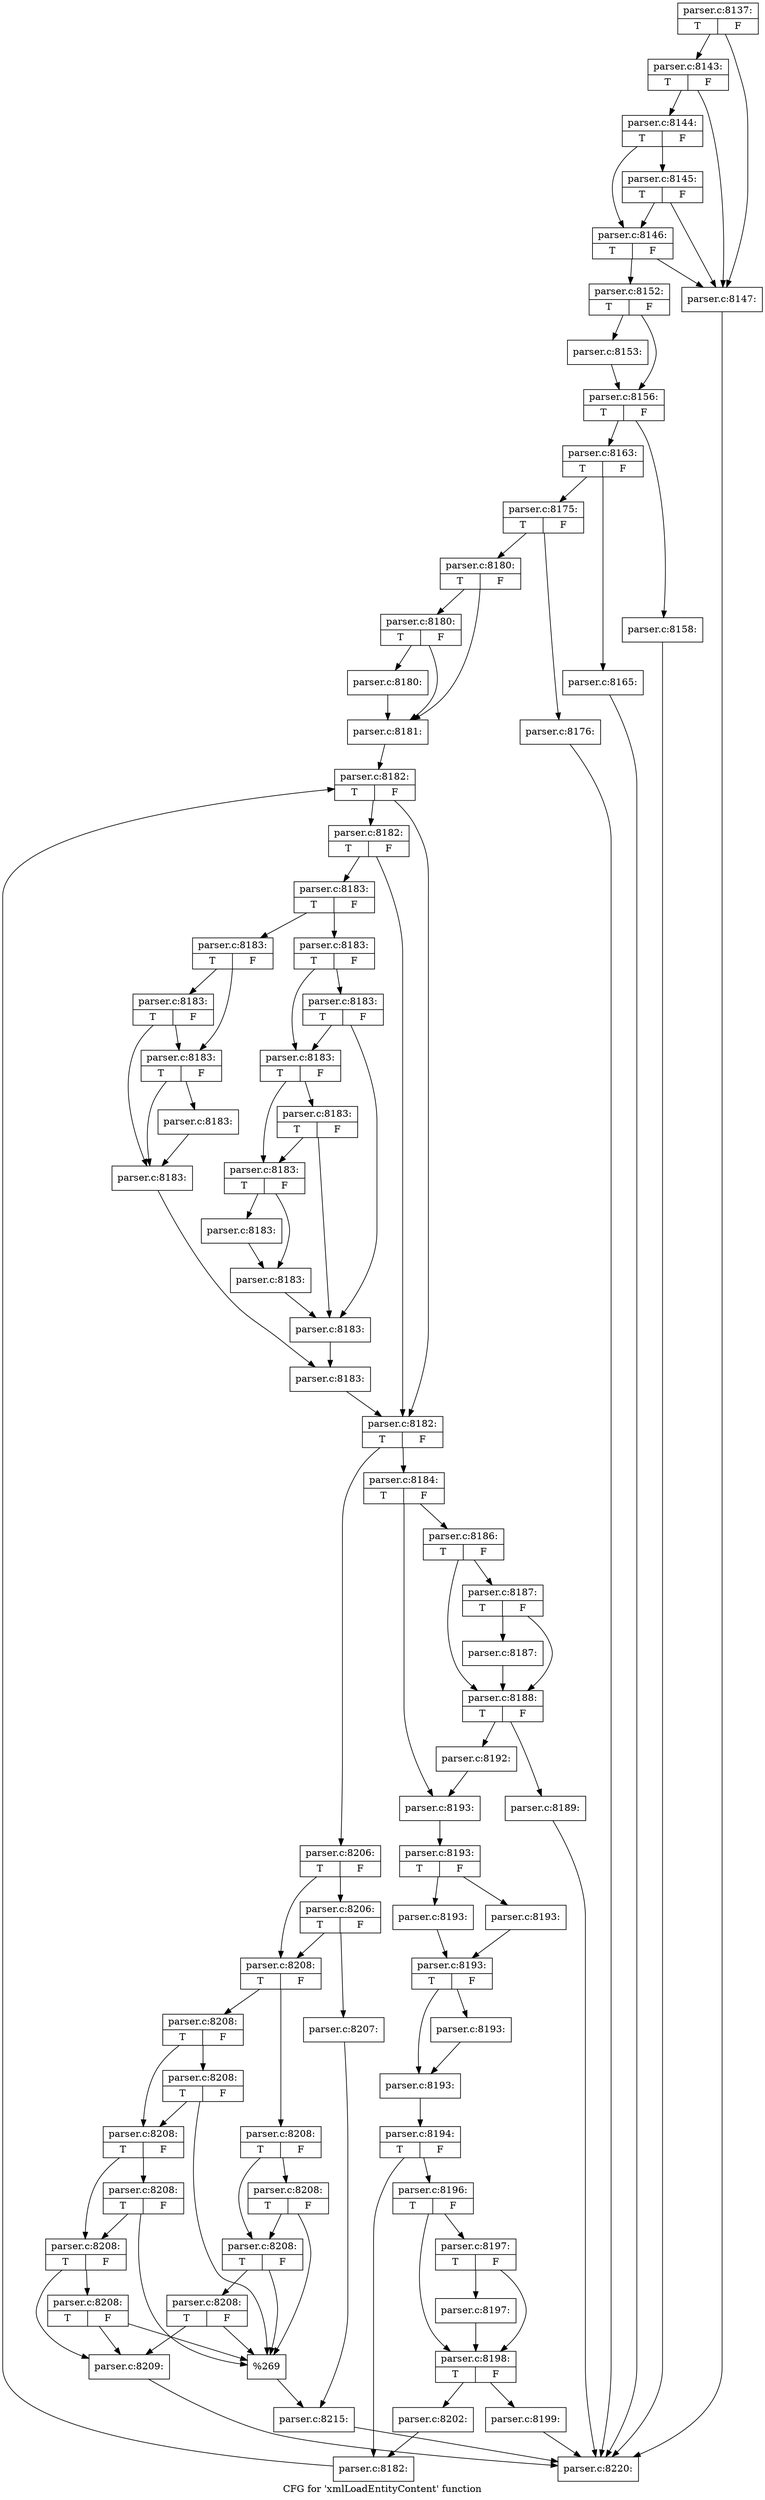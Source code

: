 digraph "CFG for 'xmlLoadEntityContent' function" {
	label="CFG for 'xmlLoadEntityContent' function";

	Node0x6141d70 [shape=record,label="{parser.c:8137:|{<s0>T|<s1>F}}"];
	Node0x6141d70 -> Node0x5712b50;
	Node0x6141d70 -> Node0x5712cf0;
	Node0x5712cf0 [shape=record,label="{parser.c:8143:|{<s0>T|<s1>F}}"];
	Node0x5712cf0 -> Node0x5712b50;
	Node0x5712cf0 -> Node0x5712c70;
	Node0x5712c70 [shape=record,label="{parser.c:8144:|{<s0>T|<s1>F}}"];
	Node0x5712c70 -> Node0x5713200;
	Node0x5712c70 -> Node0x5712bf0;
	Node0x5713200 [shape=record,label="{parser.c:8145:|{<s0>T|<s1>F}}"];
	Node0x5713200 -> Node0x5712b50;
	Node0x5713200 -> Node0x5712bf0;
	Node0x5712bf0 [shape=record,label="{parser.c:8146:|{<s0>T|<s1>F}}"];
	Node0x5712bf0 -> Node0x5712b50;
	Node0x5712bf0 -> Node0x5712ba0;
	Node0x5712b50 [shape=record,label="{parser.c:8147:}"];
	Node0x5712b50 -> Node0x614ffd0;
	Node0x5712ba0 [shape=record,label="{parser.c:8152:|{<s0>T|<s1>F}}"];
	Node0x5712ba0 -> Node0x6157810;
	Node0x5712ba0 -> Node0x6157860;
	Node0x6157810 [shape=record,label="{parser.c:8153:}"];
	Node0x6157810 -> Node0x6157860;
	Node0x6157860 [shape=record,label="{parser.c:8156:|{<s0>T|<s1>F}}"];
	Node0x6157860 -> Node0x6158a70;
	Node0x6157860 -> Node0x6158da0;
	Node0x6158a70 [shape=record,label="{parser.c:8158:}"];
	Node0x6158a70 -> Node0x614ffd0;
	Node0x6158da0 [shape=record,label="{parser.c:8163:|{<s0>T|<s1>F}}"];
	Node0x6158da0 -> Node0x6159490;
	Node0x6158da0 -> Node0x61594e0;
	Node0x6159490 [shape=record,label="{parser.c:8165:}"];
	Node0x6159490 -> Node0x614ffd0;
	Node0x61594e0 [shape=record,label="{parser.c:8175:|{<s0>T|<s1>F}}"];
	Node0x61594e0 -> Node0x6159ee0;
	Node0x61594e0 -> Node0x615a210;
	Node0x6159ee0 [shape=record,label="{parser.c:8176:}"];
	Node0x6159ee0 -> Node0x614ffd0;
	Node0x615a210 [shape=record,label="{parser.c:8180:|{<s0>T|<s1>F}}"];
	Node0x615a210 -> Node0x615a9a0;
	Node0x615a210 -> Node0x615a950;
	Node0x615a9a0 [shape=record,label="{parser.c:8180:|{<s0>T|<s1>F}}"];
	Node0x615a9a0 -> Node0x615a900;
	Node0x615a9a0 -> Node0x615a950;
	Node0x615a900 [shape=record,label="{parser.c:8180:}"];
	Node0x615a900 -> Node0x615a950;
	Node0x615a950 [shape=record,label="{parser.c:8181:}"];
	Node0x615a950 -> Node0x615b730;
	Node0x615b730 [shape=record,label="{parser.c:8182:|{<s0>T|<s1>F}}"];
	Node0x615b730 -> Node0x615ba30;
	Node0x615b730 -> Node0x615b990;
	Node0x615ba30 [shape=record,label="{parser.c:8182:|{<s0>T|<s1>F}}"];
	Node0x615ba30 -> Node0x615b9e0;
	Node0x615ba30 -> Node0x615b990;
	Node0x615b9e0 [shape=record,label="{parser.c:8183:|{<s0>T|<s1>F}}"];
	Node0x615b9e0 -> Node0x615c570;
	Node0x615b9e0 -> Node0x615c5c0;
	Node0x615c570 [shape=record,label="{parser.c:8183:|{<s0>T|<s1>F}}"];
	Node0x615c570 -> Node0x615c920;
	Node0x615c570 -> Node0x615c8d0;
	Node0x615c920 [shape=record,label="{parser.c:8183:|{<s0>T|<s1>F}}"];
	Node0x615c920 -> Node0x615c830;
	Node0x615c920 -> Node0x615c8d0;
	Node0x615c8d0 [shape=record,label="{parser.c:8183:|{<s0>T|<s1>F}}"];
	Node0x615c8d0 -> Node0x615c830;
	Node0x615c8d0 -> Node0x615c880;
	Node0x615c880 [shape=record,label="{parser.c:8183:}"];
	Node0x615c880 -> Node0x615c830;
	Node0x615c830 [shape=record,label="{parser.c:8183:}"];
	Node0x615c830 -> Node0x615c610;
	Node0x615c5c0 [shape=record,label="{parser.c:8183:|{<s0>T|<s1>F}}"];
	Node0x615c5c0 -> Node0x615d120;
	Node0x615c5c0 -> Node0x615d0d0;
	Node0x615d120 [shape=record,label="{parser.c:8183:|{<s0>T|<s1>F}}"];
	Node0x615d120 -> Node0x615cdc0;
	Node0x615d120 -> Node0x615d0d0;
	Node0x615d0d0 [shape=record,label="{parser.c:8183:|{<s0>T|<s1>F}}"];
	Node0x615d0d0 -> Node0x615d4b0;
	Node0x615d0d0 -> Node0x615d080;
	Node0x615d4b0 [shape=record,label="{parser.c:8183:|{<s0>T|<s1>F}}"];
	Node0x615d4b0 -> Node0x615cdc0;
	Node0x615d4b0 -> Node0x615d080;
	Node0x615d080 [shape=record,label="{parser.c:8183:|{<s0>T|<s1>F}}"];
	Node0x615d080 -> Node0x615d880;
	Node0x615d080 -> Node0x615d830;
	Node0x615d880 [shape=record,label="{parser.c:8183:}"];
	Node0x615d880 -> Node0x615d830;
	Node0x615d830 [shape=record,label="{parser.c:8183:}"];
	Node0x615d830 -> Node0x615cdc0;
	Node0x615cdc0 [shape=record,label="{parser.c:8183:}"];
	Node0x615cdc0 -> Node0x615c610;
	Node0x615c610 [shape=record,label="{parser.c:8183:}"];
	Node0x615c610 -> Node0x615b990;
	Node0x615b990 [shape=record,label="{parser.c:8182:|{<s0>T|<s1>F}}"];
	Node0x615b990 -> Node0x615c4c0;
	Node0x615b990 -> Node0x615b910;
	Node0x615c4c0 [shape=record,label="{parser.c:8184:|{<s0>T|<s1>F}}"];
	Node0x615c4c0 -> Node0x615e500;
	Node0x615c4c0 -> Node0x615e830;
	Node0x615e500 [shape=record,label="{parser.c:8186:|{<s0>T|<s1>F}}"];
	Node0x615e500 -> Node0x615eef0;
	Node0x615e500 -> Node0x615eea0;
	Node0x615eef0 [shape=record,label="{parser.c:8187:|{<s0>T|<s1>F}}"];
	Node0x615eef0 -> Node0x615ee50;
	Node0x615eef0 -> Node0x615eea0;
	Node0x615ee50 [shape=record,label="{parser.c:8187:}"];
	Node0x615ee50 -> Node0x615eea0;
	Node0x615eea0 [shape=record,label="{parser.c:8188:|{<s0>T|<s1>F}}"];
	Node0x615eea0 -> Node0x615f9e0;
	Node0x615eea0 -> Node0x615fa30;
	Node0x615f9e0 [shape=record,label="{parser.c:8189:}"];
	Node0x615f9e0 -> Node0x614ffd0;
	Node0x615fa30 [shape=record,label="{parser.c:8192:}"];
	Node0x615fa30 -> Node0x615e830;
	Node0x615e830 [shape=record,label="{parser.c:8193:}"];
	Node0x615e830 -> Node0x6160320;
	Node0x6160320 [shape=record,label="{parser.c:8193:|{<s0>T|<s1>F}}"];
	Node0x6160320 -> Node0x6160500;
	Node0x6160320 -> Node0x61605a0;
	Node0x6160500 [shape=record,label="{parser.c:8193:}"];
	Node0x6160500 -> Node0x6160550;
	Node0x61605a0 [shape=record,label="{parser.c:8193:}"];
	Node0x61605a0 -> Node0x6160550;
	Node0x6160550 [shape=record,label="{parser.c:8193:|{<s0>T|<s1>F}}"];
	Node0x6160550 -> Node0x61617b0;
	Node0x6160550 -> Node0x6161800;
	Node0x61617b0 [shape=record,label="{parser.c:8193:}"];
	Node0x61617b0 -> Node0x6161800;
	Node0x6161800 [shape=record,label="{parser.c:8193:}"];
	Node0x6161800 -> Node0x6160280;
	Node0x6160280 [shape=record,label="{parser.c:8194:|{<s0>T|<s1>F}}"];
	Node0x6160280 -> Node0x61602d0;
	Node0x6160280 -> Node0x61620d0;
	Node0x61602d0 [shape=record,label="{parser.c:8196:|{<s0>T|<s1>F}}"];
	Node0x61602d0 -> Node0x6162590;
	Node0x61602d0 -> Node0x6162540;
	Node0x6162590 [shape=record,label="{parser.c:8197:|{<s0>T|<s1>F}}"];
	Node0x6162590 -> Node0x61624f0;
	Node0x6162590 -> Node0x6162540;
	Node0x61624f0 [shape=record,label="{parser.c:8197:}"];
	Node0x61624f0 -> Node0x6162540;
	Node0x6162540 [shape=record,label="{parser.c:8198:|{<s0>T|<s1>F}}"];
	Node0x6162540 -> Node0x61630e0;
	Node0x6162540 -> Node0x6163130;
	Node0x61630e0 [shape=record,label="{parser.c:8199:}"];
	Node0x61630e0 -> Node0x614ffd0;
	Node0x6163130 [shape=record,label="{parser.c:8202:}"];
	Node0x6163130 -> Node0x61620d0;
	Node0x61620d0 [shape=record,label="{parser.c:8182:}"];
	Node0x61620d0 -> Node0x615b730;
	Node0x615b910 [shape=record,label="{parser.c:8206:|{<s0>T|<s1>F}}"];
	Node0x615b910 -> Node0x6163d40;
	Node0x615b910 -> Node0x6163cf0;
	Node0x6163d40 [shape=record,label="{parser.c:8206:|{<s0>T|<s1>F}}"];
	Node0x6163d40 -> Node0x6163c50;
	Node0x6163d40 -> Node0x6163cf0;
	Node0x6163c50 [shape=record,label="{parser.c:8207:}"];
	Node0x6163c50 -> Node0x6163ca0;
	Node0x6163cf0 [shape=record,label="{parser.c:8208:|{<s0>T|<s1>F}}"];
	Node0x6163cf0 -> Node0x6164bb0;
	Node0x6163cf0 -> Node0x6164c00;
	Node0x6164bb0 [shape=record,label="{parser.c:8208:|{<s0>T|<s1>F}}"];
	Node0x6164bb0 -> Node0x6164ef0;
	Node0x6164bb0 -> Node0x6164ea0;
	Node0x6164ef0 [shape=record,label="{parser.c:8208:|{<s0>T|<s1>F}}"];
	Node0x6164ef0 -> Node0x6164b60;
	Node0x6164ef0 -> Node0x6164ea0;
	Node0x6164ea0 [shape=record,label="{parser.c:8208:|{<s0>T|<s1>F}}"];
	Node0x6164ea0 -> Node0x6164b60;
	Node0x6164ea0 -> Node0x6164e50;
	Node0x6164e50 [shape=record,label="{parser.c:8208:|{<s0>T|<s1>F}}"];
	Node0x6164e50 -> Node0x6164b60;
	Node0x6164e50 -> Node0x6164b10;
	Node0x6164c00 [shape=record,label="{parser.c:8208:|{<s0>T|<s1>F}}"];
	Node0x6164c00 -> Node0x61655a0;
	Node0x6164c00 -> Node0x6165550;
	Node0x61655a0 [shape=record,label="{parser.c:8208:|{<s0>T|<s1>F}}"];
	Node0x61655a0 -> Node0x6164b60;
	Node0x61655a0 -> Node0x6165550;
	Node0x6165550 [shape=record,label="{parser.c:8208:|{<s0>T|<s1>F}}"];
	Node0x6165550 -> Node0x61658d0;
	Node0x6165550 -> Node0x6165500;
	Node0x61658d0 [shape=record,label="{parser.c:8208:|{<s0>T|<s1>F}}"];
	Node0x61658d0 -> Node0x6164b60;
	Node0x61658d0 -> Node0x6165500;
	Node0x6165500 [shape=record,label="{parser.c:8208:|{<s0>T|<s1>F}}"];
	Node0x6165500 -> Node0x6165c00;
	Node0x6165500 -> Node0x6164b10;
	Node0x6165c00 [shape=record,label="{parser.c:8208:|{<s0>T|<s1>F}}"];
	Node0x6165c00 -> Node0x6164b60;
	Node0x6165c00 -> Node0x6164b10;
	Node0x6164b10 [shape=record,label="{parser.c:8209:}"];
	Node0x6164b10 -> Node0x614ffd0;
	Node0x6164b60 [shape=record,label="{%269}"];
	Node0x6164b60 -> Node0x6163ca0;
	Node0x6163ca0 [shape=record,label="{parser.c:8215:}"];
	Node0x6163ca0 -> Node0x614ffd0;
	Node0x614ffd0 [shape=record,label="{parser.c:8220:}"];
}
